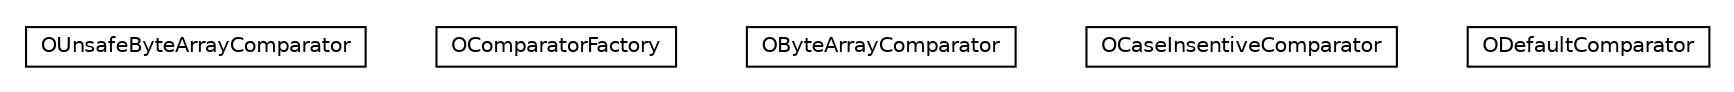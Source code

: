 #!/usr/local/bin/dot
#
# Class diagram 
# Generated by UMLGraph version R5_6-24-gf6e263 (http://www.umlgraph.org/)
#

digraph G {
	edge [fontname="Helvetica",fontsize=10,labelfontname="Helvetica",labelfontsize=10];
	node [fontname="Helvetica",fontsize=10,shape=plaintext];
	nodesep=0.25;
	ranksep=0.5;
	// com.orientechnologies.common.comparator.OUnsafeByteArrayComparator
	c35266 [label=<<table title="com.orientechnologies.common.comparator.OUnsafeByteArrayComparator" border="0" cellborder="1" cellspacing="0" cellpadding="2" port="p" href="./OUnsafeByteArrayComparator.html">
		<tr><td><table border="0" cellspacing="0" cellpadding="1">
<tr><td align="center" balign="center"> OUnsafeByteArrayComparator </td></tr>
		</table></td></tr>
		</table>>, URL="./OUnsafeByteArrayComparator.html", fontname="Helvetica", fontcolor="black", fontsize=10.0];
	// com.orientechnologies.common.comparator.OComparatorFactory
	c35267 [label=<<table title="com.orientechnologies.common.comparator.OComparatorFactory" border="0" cellborder="1" cellspacing="0" cellpadding="2" port="p" href="./OComparatorFactory.html">
		<tr><td><table border="0" cellspacing="0" cellpadding="1">
<tr><td align="center" balign="center"> OComparatorFactory </td></tr>
		</table></td></tr>
		</table>>, URL="./OComparatorFactory.html", fontname="Helvetica", fontcolor="black", fontsize=10.0];
	// com.orientechnologies.common.comparator.OByteArrayComparator
	c35268 [label=<<table title="com.orientechnologies.common.comparator.OByteArrayComparator" border="0" cellborder="1" cellspacing="0" cellpadding="2" port="p" href="./OByteArrayComparator.html">
		<tr><td><table border="0" cellspacing="0" cellpadding="1">
<tr><td align="center" balign="center"> OByteArrayComparator </td></tr>
		</table></td></tr>
		</table>>, URL="./OByteArrayComparator.html", fontname="Helvetica", fontcolor="black", fontsize=10.0];
	// com.orientechnologies.common.comparator.OCaseInsentiveComparator
	c35269 [label=<<table title="com.orientechnologies.common.comparator.OCaseInsentiveComparator" border="0" cellborder="1" cellspacing="0" cellpadding="2" port="p" href="./OCaseInsentiveComparator.html">
		<tr><td><table border="0" cellspacing="0" cellpadding="1">
<tr><td align="center" balign="center"> OCaseInsentiveComparator </td></tr>
		</table></td></tr>
		</table>>, URL="./OCaseInsentiveComparator.html", fontname="Helvetica", fontcolor="black", fontsize=10.0];
	// com.orientechnologies.common.comparator.ODefaultComparator
	c35270 [label=<<table title="com.orientechnologies.common.comparator.ODefaultComparator" border="0" cellborder="1" cellspacing="0" cellpadding="2" port="p" href="./ODefaultComparator.html">
		<tr><td><table border="0" cellspacing="0" cellpadding="1">
<tr><td align="center" balign="center"> ODefaultComparator </td></tr>
		</table></td></tr>
		</table>>, URL="./ODefaultComparator.html", fontname="Helvetica", fontcolor="black", fontsize=10.0];
}

